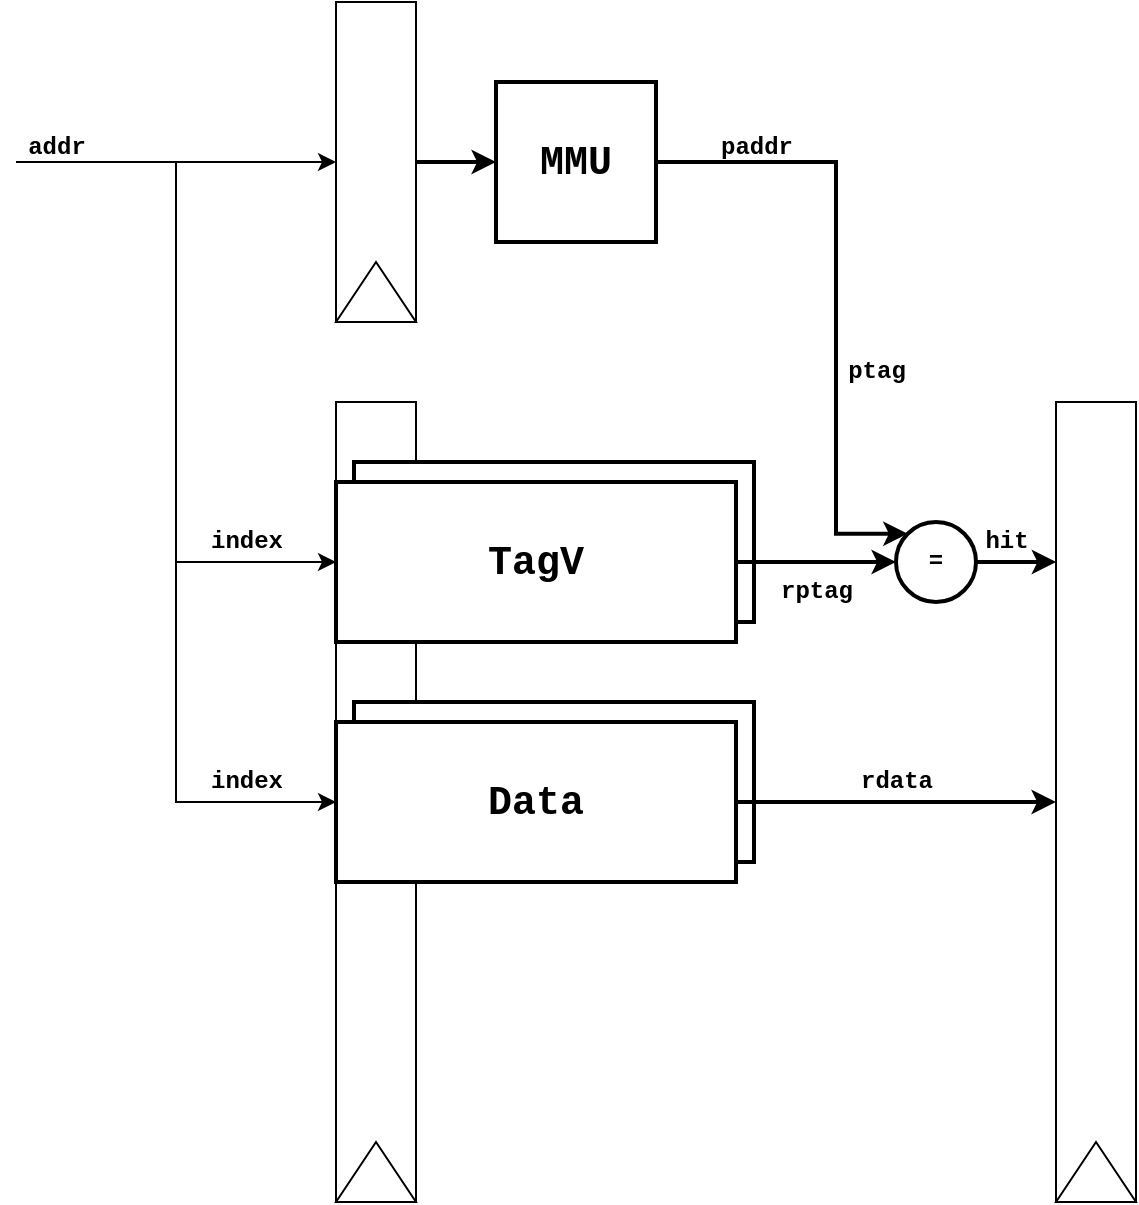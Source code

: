 <mxfile version="27.0.5">
  <diagram name="第 1 页" id="SQt2P8pR6mWQUdECxDOQ">
    <mxGraphModel dx="858" dy="1569" grid="1" gridSize="10" guides="1" tooltips="1" connect="1" arrows="1" fold="1" page="1" pageScale="1" pageWidth="1169" pageHeight="827" math="0" shadow="0">
      <root>
        <mxCell id="0" />
        <mxCell id="1" parent="0" />
        <mxCell id="Zh-JILyBSgv-LCjlcfyP-1" value="" style="rounded=0;whiteSpace=wrap;html=1;fontFamily=Courier New;" parent="1" vertex="1">
          <mxGeometry x="320" y="120" width="40" height="400" as="geometry" />
        </mxCell>
        <mxCell id="Zh-JILyBSgv-LCjlcfyP-12" value="TagV" style="rounded=0;whiteSpace=wrap;html=1;arcSize=8;strokeWidth=2;fontFamily=Courier New;" parent="1" vertex="1">
          <mxGeometry x="329" y="270" width="200" height="80" as="geometry" />
        </mxCell>
        <mxCell id="Zh-JILyBSgv-LCjlcfyP-11" value="TagV" style="rounded=0;whiteSpace=wrap;html=1;arcSize=8;strokeWidth=2;fontFamily=Courier New;" parent="1" vertex="1">
          <mxGeometry x="329" y="150" width="200" height="80" as="geometry" />
        </mxCell>
        <mxCell id="Zh-JILyBSgv-LCjlcfyP-3" value="" style="triangle;whiteSpace=wrap;html=1;rotation=-90;fontFamily=Courier New;" parent="1" vertex="1">
          <mxGeometry x="325" y="485" width="30" height="40" as="geometry" />
        </mxCell>
        <mxCell id="Zh-JILyBSgv-LCjlcfyP-16" style="edgeStyle=orthogonalEdgeStyle;rounded=0;orthogonalLoop=1;jettySize=auto;html=1;exitX=1;exitY=0.5;exitDx=0;exitDy=0;entryX=0;entryY=0.5;entryDx=0;entryDy=0;strokeWidth=2;fontFamily=Courier New;" parent="1" source="Zh-JILyBSgv-LCjlcfyP-4" target="Zh-JILyBSgv-LCjlcfyP-13" edge="1">
          <mxGeometry relative="1" as="geometry" />
        </mxCell>
        <mxCell id="Zh-JILyBSgv-LCjlcfyP-4" value="&lt;font style=&quot;font-size: 20px;&quot;&gt;&lt;b&gt;TagV&lt;/b&gt;&lt;/font&gt;" style="rounded=0;whiteSpace=wrap;html=1;arcSize=8;strokeWidth=2;fontFamily=Courier New;" parent="1" vertex="1">
          <mxGeometry x="320" y="160" width="200" height="80" as="geometry" />
        </mxCell>
        <mxCell id="Zh-JILyBSgv-LCjlcfyP-26" style="edgeStyle=orthogonalEdgeStyle;rounded=0;orthogonalLoop=1;jettySize=auto;html=1;exitX=1;exitY=0.5;exitDx=0;exitDy=0;entryX=0;entryY=0.5;entryDx=0;entryDy=0;strokeWidth=2;" parent="1" source="Zh-JILyBSgv-LCjlcfyP-5" target="Zh-JILyBSgv-LCjlcfyP-6" edge="1">
          <mxGeometry relative="1" as="geometry" />
        </mxCell>
        <mxCell id="Zh-JILyBSgv-LCjlcfyP-5" value="&lt;font style=&quot;font-size: 20px;&quot;&gt;&lt;b&gt;Data&lt;/b&gt;&lt;/font&gt;" style="rounded=0;whiteSpace=wrap;html=1;arcSize=9;strokeWidth=2;fontFamily=Courier New;" parent="1" vertex="1">
          <mxGeometry x="320" y="280" width="200" height="80" as="geometry" />
        </mxCell>
        <mxCell id="Zh-JILyBSgv-LCjlcfyP-6" value="" style="rounded=0;whiteSpace=wrap;html=1;fontFamily=Courier New;" parent="1" vertex="1">
          <mxGeometry x="680" y="120" width="40" height="400" as="geometry" />
        </mxCell>
        <mxCell id="Zh-JILyBSgv-LCjlcfyP-7" value="" style="triangle;whiteSpace=wrap;html=1;rotation=-90;fontFamily=Courier New;" parent="1" vertex="1">
          <mxGeometry x="685" y="485" width="30" height="40" as="geometry" />
        </mxCell>
        <mxCell id="Zh-JILyBSgv-LCjlcfyP-15" style="edgeStyle=orthogonalEdgeStyle;rounded=0;orthogonalLoop=1;jettySize=auto;html=1;exitX=1;exitY=0.5;exitDx=0;exitDy=0;entryX=0;entryY=0;entryDx=0;entryDy=0;strokeWidth=2;fontFamily=Courier New;" parent="1" source="Zh-JILyBSgv-LCjlcfyP-8" target="Zh-JILyBSgv-LCjlcfyP-13" edge="1">
          <mxGeometry relative="1" as="geometry">
            <Array as="points">
              <mxPoint x="570" />
              <mxPoint x="570" y="186" />
            </Array>
          </mxGeometry>
        </mxCell>
        <mxCell id="Zh-JILyBSgv-LCjlcfyP-8" value="&lt;font style=&quot;font-size: 20px;&quot;&gt;&lt;b&gt;MMU&lt;/b&gt;&lt;/font&gt;" style="whiteSpace=wrap;html=1;aspect=fixed;strokeWidth=2;fontFamily=Courier New;" parent="1" vertex="1">
          <mxGeometry x="400" y="-40" width="80" height="80" as="geometry" />
        </mxCell>
        <mxCell id="Zh-JILyBSgv-LCjlcfyP-19" style="edgeStyle=orthogonalEdgeStyle;rounded=0;orthogonalLoop=1;jettySize=auto;html=1;exitX=1;exitY=0.5;exitDx=0;exitDy=0;entryX=0;entryY=0.5;entryDx=0;entryDy=0;strokeWidth=2;fontFamily=Courier New;" parent="1" source="Zh-JILyBSgv-LCjlcfyP-9" target="Zh-JILyBSgv-LCjlcfyP-8" edge="1">
          <mxGeometry relative="1" as="geometry" />
        </mxCell>
        <mxCell id="Zh-JILyBSgv-LCjlcfyP-9" value="" style="rounded=0;whiteSpace=wrap;html=1;fontFamily=Courier New;" parent="1" vertex="1">
          <mxGeometry x="320" y="-80" width="40" height="160" as="geometry" />
        </mxCell>
        <mxCell id="Zh-JILyBSgv-LCjlcfyP-10" value="" style="triangle;whiteSpace=wrap;html=1;rotation=-90;fontFamily=Courier New;" parent="1" vertex="1">
          <mxGeometry x="325" y="45" width="30" height="40" as="geometry" />
        </mxCell>
        <mxCell id="Zh-JILyBSgv-LCjlcfyP-13" value="&lt;b&gt;=&lt;/b&gt;" style="ellipse;whiteSpace=wrap;html=1;aspect=fixed;strokeWidth=2;fontFamily=Courier New;" parent="1" vertex="1">
          <mxGeometry x="600" y="180" width="40" height="40" as="geometry" />
        </mxCell>
        <mxCell id="Zh-JILyBSgv-LCjlcfyP-18" value="" style="endArrow=classic;html=1;rounded=0;exitX=1;exitY=0.5;exitDx=0;exitDy=0;entryX=0.003;entryY=0.2;entryDx=0;entryDy=0;entryPerimeter=0;strokeWidth=2;fontFamily=Courier New;" parent="1" source="Zh-JILyBSgv-LCjlcfyP-13" target="Zh-JILyBSgv-LCjlcfyP-6" edge="1">
          <mxGeometry width="50" height="50" relative="1" as="geometry">
            <mxPoint x="640" y="190" as="sourcePoint" />
            <mxPoint x="690" y="140" as="targetPoint" />
          </mxGeometry>
        </mxCell>
        <mxCell id="Zh-JILyBSgv-LCjlcfyP-20" value="" style="endArrow=classic;html=1;rounded=0;entryX=0;entryY=0.5;entryDx=0;entryDy=0;fontFamily=Courier New;" parent="1" target="Zh-JILyBSgv-LCjlcfyP-9" edge="1">
          <mxGeometry width="50" height="50" relative="1" as="geometry">
            <mxPoint x="160" as="sourcePoint" />
            <mxPoint x="210" y="-50" as="targetPoint" />
          </mxGeometry>
        </mxCell>
        <mxCell id="Zh-JILyBSgv-LCjlcfyP-21" value="" style="endArrow=classic;html=1;rounded=0;entryX=0;entryY=0.5;entryDx=0;entryDy=0;edgeStyle=orthogonalEdgeStyle;fontFamily=Courier New;" parent="1" target="Zh-JILyBSgv-LCjlcfyP-4" edge="1">
          <mxGeometry width="50" height="50" relative="1" as="geometry">
            <mxPoint x="240" as="sourcePoint" />
            <mxPoint x="290" y="50" as="targetPoint" />
            <Array as="points">
              <mxPoint x="240" y="200" />
            </Array>
          </mxGeometry>
        </mxCell>
        <mxCell id="Zh-JILyBSgv-LCjlcfyP-22" value="" style="endArrow=classic;html=1;rounded=0;entryX=0;entryY=0.5;entryDx=0;entryDy=0;edgeStyle=orthogonalEdgeStyle;fontFamily=Courier New;" parent="1" edge="1">
          <mxGeometry width="50" height="50" relative="1" as="geometry">
            <mxPoint x="240" y="200" as="sourcePoint" />
            <mxPoint x="320" y="320" as="targetPoint" />
            <Array as="points">
              <mxPoint x="240" y="320" />
            </Array>
          </mxGeometry>
        </mxCell>
        <mxCell id="Zh-JILyBSgv-LCjlcfyP-23" value="&lt;font&gt;&lt;b&gt;addr&lt;/b&gt;&lt;/font&gt;" style="text;html=1;align=center;verticalAlign=middle;resizable=0;points=[];autosize=1;strokeColor=none;fillColor=none;fontFamily=Courier New;" parent="1" vertex="1">
          <mxGeometry x="155" y="-22" width="50" height="30" as="geometry" />
        </mxCell>
        <mxCell id="Zh-JILyBSgv-LCjlcfyP-24" value="&lt;font&gt;&lt;b&gt;index&lt;/b&gt;&lt;/font&gt;" style="text;html=1;align=center;verticalAlign=middle;resizable=0;points=[];autosize=1;strokeColor=none;fillColor=none;fontFamily=Courier New;" parent="1" vertex="1">
          <mxGeometry x="245" y="175" width="60" height="30" as="geometry" />
        </mxCell>
        <mxCell id="Zh-JILyBSgv-LCjlcfyP-25" value="&lt;font&gt;&lt;b&gt;index&lt;/b&gt;&lt;/font&gt;" style="text;html=1;align=center;verticalAlign=middle;resizable=0;points=[];autosize=1;strokeColor=none;fillColor=none;fontFamily=Courier New;" parent="1" vertex="1">
          <mxGeometry x="245" y="295" width="60" height="30" as="geometry" />
        </mxCell>
        <mxCell id="Zh-JILyBSgv-LCjlcfyP-27" value="&lt;font&gt;&lt;b&gt;rdata&lt;/b&gt;&lt;/font&gt;" style="text;html=1;align=center;verticalAlign=middle;resizable=0;points=[];autosize=1;strokeColor=none;fillColor=none;fontFamily=Courier New;" parent="1" vertex="1">
          <mxGeometry x="570" y="295" width="60" height="30" as="geometry" />
        </mxCell>
        <mxCell id="Zh-JILyBSgv-LCjlcfyP-28" value="&lt;font&gt;&lt;b&gt;paddr&lt;/b&gt;&lt;/font&gt;" style="text;html=1;align=center;verticalAlign=middle;resizable=0;points=[];autosize=1;strokeColor=none;fillColor=none;fontFamily=Courier New;" parent="1" vertex="1">
          <mxGeometry x="500" y="-22" width="60" height="30" as="geometry" />
        </mxCell>
        <mxCell id="Zh-JILyBSgv-LCjlcfyP-29" value="&lt;font&gt;&lt;b&gt;ptag&lt;/b&gt;&lt;/font&gt;" style="text;html=1;align=center;verticalAlign=middle;resizable=0;points=[];autosize=1;strokeColor=none;fillColor=none;fontFamily=Courier New;" parent="1" vertex="1">
          <mxGeometry x="565" y="90" width="50" height="30" as="geometry" />
        </mxCell>
        <mxCell id="Zh-JILyBSgv-LCjlcfyP-30" value="&lt;font&gt;&lt;b&gt;r&lt;/b&gt;&lt;/font&gt;&lt;b style=&quot;background-color: transparent; color: light-dark(rgb(0, 0, 0), rgb(255, 255, 255));&quot;&gt;ptag&lt;/b&gt;" style="text;html=1;align=center;verticalAlign=middle;resizable=0;points=[];autosize=1;strokeColor=none;fillColor=none;fontFamily=Courier New;" parent="1" vertex="1">
          <mxGeometry x="530" y="200" width="60" height="30" as="geometry" />
        </mxCell>
        <mxCell id="Zh-JILyBSgv-LCjlcfyP-31" value="&lt;font&gt;&lt;b&gt;hit&lt;/b&gt;&lt;/font&gt;" style="text;html=1;align=center;verticalAlign=middle;resizable=0;points=[];autosize=1;strokeColor=none;fillColor=none;fontFamily=Courier New;" parent="1" vertex="1">
          <mxGeometry x="630" y="175" width="50" height="30" as="geometry" />
        </mxCell>
      </root>
    </mxGraphModel>
  </diagram>
</mxfile>
